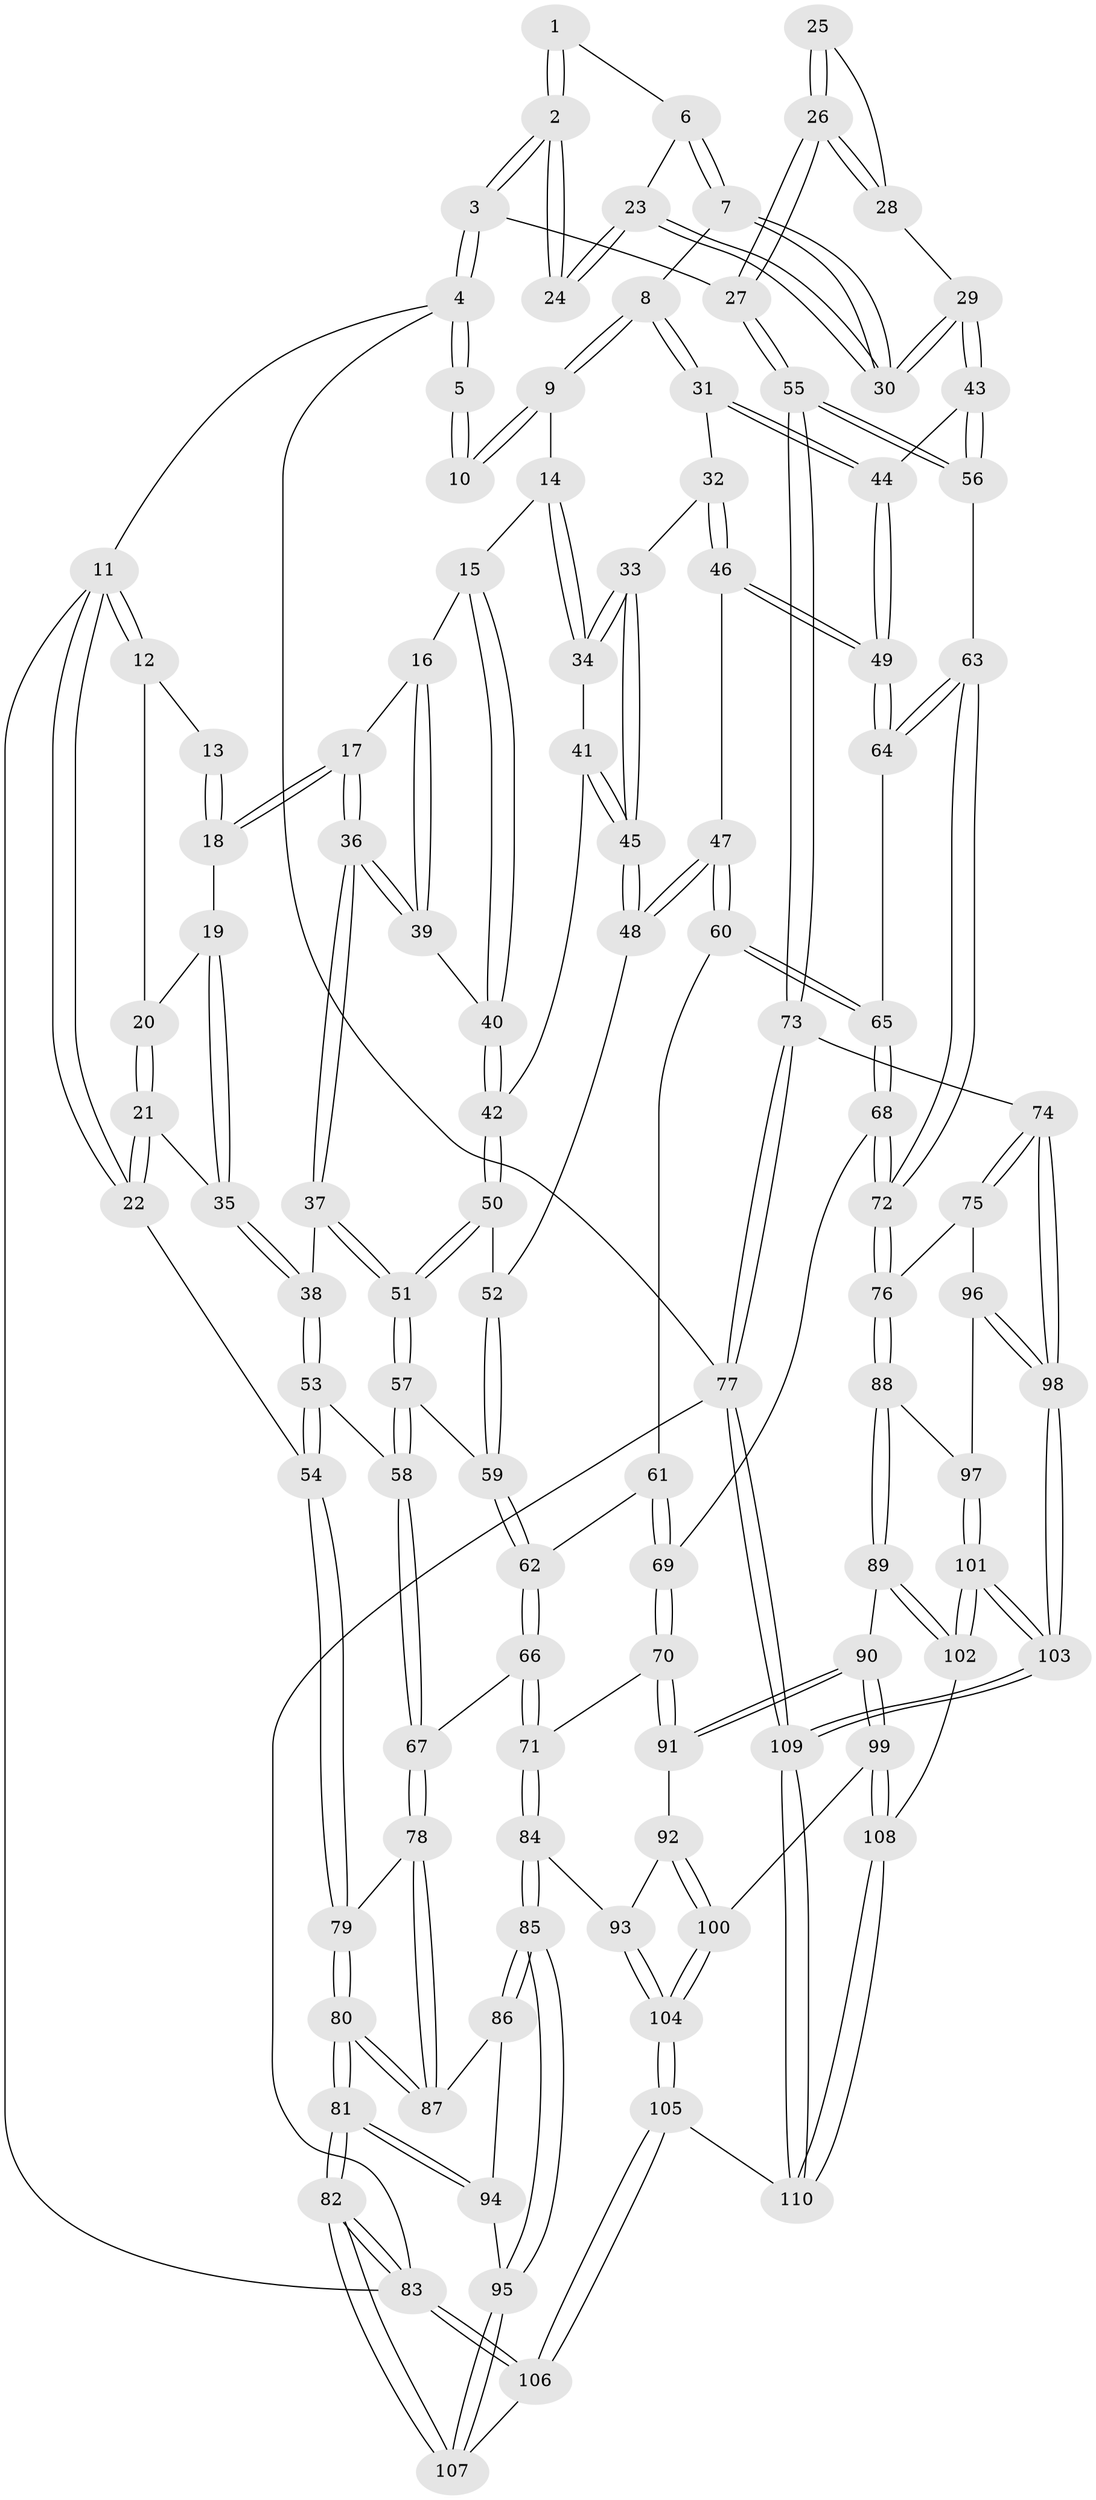 // Generated by graph-tools (version 1.1) at 2025/27/03/09/25 03:27:13]
// undirected, 110 vertices, 272 edges
graph export_dot {
graph [start="1"]
  node [color=gray90,style=filled];
  1 [pos="+0.7911568364034998+0"];
  2 [pos="+1+0.10841613121290478"];
  3 [pos="+1+0.1482705247944361"];
  4 [pos="+1+0"];
  5 [pos="+0.728181840042027+0"];
  6 [pos="+0.80474802218254+0.0853555414274935"];
  7 [pos="+0.6231488631194919+0.1222169024696466"];
  8 [pos="+0.6038416570543667+0.11815084383189922"];
  9 [pos="+0.5276896224663664+0"];
  10 [pos="+0.5147334325940663+0"];
  11 [pos="+0+0"];
  12 [pos="+0+0"];
  13 [pos="+0.2387576753011662+0"];
  14 [pos="+0.45397976556602726+0.10606264775193723"];
  15 [pos="+0.3913023953731281+0.15510849558799064"];
  16 [pos="+0.3652183020253057+0.15036713583338499"];
  17 [pos="+0.2704309400574934+0.1128968252219138"];
  18 [pos="+0.23144160495801222+0.007317291212647826"];
  19 [pos="+0.12714609160765522+0.1410849891457427"];
  20 [pos="+0.05902567624561265+0.11690143609919011"];
  21 [pos="+0+0.21682340410226592"];
  22 [pos="+0+0.3147593142715314"];
  23 [pos="+0.8091696352188719+0.09392478457100963"];
  24 [pos="+0.8101056417598+0.09423750121412383"];
  25 [pos="+0.8248531298738573+0.11198271164069518"];
  26 [pos="+1+0.2555434855183844"];
  27 [pos="+1+0.293522127906263"];
  28 [pos="+0.904823128559111+0.231931622453681"];
  29 [pos="+0.7703430776950069+0.23616367381167508"];
  30 [pos="+0.7676544269199336+0.21498193141545202"];
  31 [pos="+0.5921727287619966+0.2040110475388917"];
  32 [pos="+0.5709140733785985+0.22671141979507756"];
  33 [pos="+0.5332003672042652+0.23955771906477835"];
  34 [pos="+0.48321046099273685+0.21555223931061576"];
  35 [pos="+0.13049942664318193+0.19323136614488515"];
  36 [pos="+0.24257880466788748+0.2285743451088308"];
  37 [pos="+0.21706957318337405+0.26616504044851813"];
  38 [pos="+0.18215028499764122+0.26211828641967494"];
  39 [pos="+0.31402241660641844+0.22225544168480654"];
  40 [pos="+0.39461298878039625+0.24272088307345593"];
  41 [pos="+0.4336475927255257+0.23983761913021528"];
  42 [pos="+0.3973664876607657+0.24861784760175093"];
  43 [pos="+0.7394956174686127+0.3043856942539228"];
  44 [pos="+0.7340781819759925+0.3067308375975291"];
  45 [pos="+0.5039991062755398+0.2903553051141724"];
  46 [pos="+0.5923448021063008+0.33172388630525884"];
  47 [pos="+0.5216613459791772+0.3659372905806519"];
  48 [pos="+0.49416786315478195+0.31987008897836056"];
  49 [pos="+0.687392170653284+0.3604357098463491"];
  50 [pos="+0.3896142041282858+0.3034974807780971"];
  51 [pos="+0.22980566952378823+0.28474551652614705"];
  52 [pos="+0.3913031503977774+0.3070760714125272"];
  53 [pos="+0.05310259932651274+0.3478090365791086"];
  54 [pos="+0+0.3650910881558169"];
  55 [pos="+1+0.4094924429654461"];
  56 [pos="+0.8873273443590769+0.39791562674323483"];
  57 [pos="+0.23821445160399363+0.3333455162584855"];
  58 [pos="+0.23655460795988237+0.4939013595462802"];
  59 [pos="+0.38176001709367097+0.3701117403022372"];
  60 [pos="+0.5188754264757398+0.38073057265072563"];
  61 [pos="+0.47426166272077735+0.4213960274182945"];
  62 [pos="+0.38403142057402545+0.4082230231669236"];
  63 [pos="+0.7559073633901212+0.5033852447975037"];
  64 [pos="+0.677779794309235+0.4150653559867392"];
  65 [pos="+0.6099280266045082+0.4585055666114085"];
  66 [pos="+0.2814607389233177+0.5252363934840387"];
  67 [pos="+0.24878269495761843+0.5251081746136954"];
  68 [pos="+0.5566864975657867+0.5835510157792894"];
  69 [pos="+0.515424101282835+0.5909789356370093"];
  70 [pos="+0.4626514495713744+0.623312167626744"];
  71 [pos="+0.4219011717093834+0.6084387045981099"];
  72 [pos="+0.7554176035679833+0.6654204032001465"];
  73 [pos="+1+0.6131727817889107"];
  74 [pos="+1+0.6422648550384205"];
  75 [pos="+0.9498166535107263+0.6645569987263371"];
  76 [pos="+0.7605028754332802+0.6717982298148135"];
  77 [pos="+1+1"];
  78 [pos="+0.1888150775921343+0.5808066901570063"];
  79 [pos="+0+0.3709658016163417"];
  80 [pos="+0+0.5648242325967773"];
  81 [pos="+0+0.6815730808260297"];
  82 [pos="+0+1"];
  83 [pos="+0+1"];
  84 [pos="+0.23899374409602994+0.7883756438935926"];
  85 [pos="+0.18152865725517836+0.7725487591675215"];
  86 [pos="+0.16672801229068202+0.6539136268536115"];
  87 [pos="+0.17857845321150878+0.6053883116761803"];
  88 [pos="+0.7578547078626168+0.6782291872835287"];
  89 [pos="+0.6816019468494425+0.801959340223941"];
  90 [pos="+0.5208200017943376+0.8005697470556592"];
  91 [pos="+0.4628073693355462+0.6384304176503312"];
  92 [pos="+0.3417652081152743+0.8012587535288305"];
  93 [pos="+0.2720645565710839+0.8049527243029901"];
  94 [pos="+0+0.6800098451165582"];
  95 [pos="+0.17838582912868697+0.7759261975344617"];
  96 [pos="+0.8866101180137619+0.8462371382234848"];
  97 [pos="+0.838015358784811+0.8602839469030266"];
  98 [pos="+0.9139193206926907+0.9015044595254451"];
  99 [pos="+0.4886397024798741+0.8469323039837231"];
  100 [pos="+0.4192729199312231+0.8484000899265592"];
  101 [pos="+0.7880055815004936+0.993802253379906"];
  102 [pos="+0.6955793910546534+0.8940686054484538"];
  103 [pos="+0.9717185957307608+1"];
  104 [pos="+0.33131170515117864+1"];
  105 [pos="+0.32347761247107715+1"];
  106 [pos="+0.23865003077723795+1"];
  107 [pos="+0.15635591053456493+0.8039599579323894"];
  108 [pos="+0.5227378074578473+0.9944575239473318"];
  109 [pos="+0.9894988588287543+1"];
  110 [pos="+0.4613359619255992+1"];
  1 -- 2;
  1 -- 2;
  1 -- 6;
  2 -- 3;
  2 -- 3;
  2 -- 24;
  2 -- 24;
  3 -- 4;
  3 -- 4;
  3 -- 27;
  4 -- 5;
  4 -- 5;
  4 -- 11;
  4 -- 77;
  5 -- 10;
  5 -- 10;
  6 -- 7;
  6 -- 7;
  6 -- 23;
  7 -- 8;
  7 -- 30;
  7 -- 30;
  8 -- 9;
  8 -- 9;
  8 -- 31;
  8 -- 31;
  9 -- 10;
  9 -- 10;
  9 -- 14;
  11 -- 12;
  11 -- 12;
  11 -- 22;
  11 -- 22;
  11 -- 83;
  12 -- 13;
  12 -- 20;
  13 -- 18;
  13 -- 18;
  14 -- 15;
  14 -- 34;
  14 -- 34;
  15 -- 16;
  15 -- 40;
  15 -- 40;
  16 -- 17;
  16 -- 39;
  16 -- 39;
  17 -- 18;
  17 -- 18;
  17 -- 36;
  17 -- 36;
  18 -- 19;
  19 -- 20;
  19 -- 35;
  19 -- 35;
  20 -- 21;
  20 -- 21;
  21 -- 22;
  21 -- 22;
  21 -- 35;
  22 -- 54;
  23 -- 24;
  23 -- 24;
  23 -- 30;
  23 -- 30;
  25 -- 26;
  25 -- 26;
  25 -- 28;
  26 -- 27;
  26 -- 27;
  26 -- 28;
  26 -- 28;
  27 -- 55;
  27 -- 55;
  28 -- 29;
  29 -- 30;
  29 -- 30;
  29 -- 43;
  29 -- 43;
  31 -- 32;
  31 -- 44;
  31 -- 44;
  32 -- 33;
  32 -- 46;
  32 -- 46;
  33 -- 34;
  33 -- 34;
  33 -- 45;
  33 -- 45;
  34 -- 41;
  35 -- 38;
  35 -- 38;
  36 -- 37;
  36 -- 37;
  36 -- 39;
  36 -- 39;
  37 -- 38;
  37 -- 51;
  37 -- 51;
  38 -- 53;
  38 -- 53;
  39 -- 40;
  40 -- 42;
  40 -- 42;
  41 -- 42;
  41 -- 45;
  41 -- 45;
  42 -- 50;
  42 -- 50;
  43 -- 44;
  43 -- 56;
  43 -- 56;
  44 -- 49;
  44 -- 49;
  45 -- 48;
  45 -- 48;
  46 -- 47;
  46 -- 49;
  46 -- 49;
  47 -- 48;
  47 -- 48;
  47 -- 60;
  47 -- 60;
  48 -- 52;
  49 -- 64;
  49 -- 64;
  50 -- 51;
  50 -- 51;
  50 -- 52;
  51 -- 57;
  51 -- 57;
  52 -- 59;
  52 -- 59;
  53 -- 54;
  53 -- 54;
  53 -- 58;
  54 -- 79;
  54 -- 79;
  55 -- 56;
  55 -- 56;
  55 -- 73;
  55 -- 73;
  56 -- 63;
  57 -- 58;
  57 -- 58;
  57 -- 59;
  58 -- 67;
  58 -- 67;
  59 -- 62;
  59 -- 62;
  60 -- 61;
  60 -- 65;
  60 -- 65;
  61 -- 62;
  61 -- 69;
  61 -- 69;
  62 -- 66;
  62 -- 66;
  63 -- 64;
  63 -- 64;
  63 -- 72;
  63 -- 72;
  64 -- 65;
  65 -- 68;
  65 -- 68;
  66 -- 67;
  66 -- 71;
  66 -- 71;
  67 -- 78;
  67 -- 78;
  68 -- 69;
  68 -- 72;
  68 -- 72;
  69 -- 70;
  69 -- 70;
  70 -- 71;
  70 -- 91;
  70 -- 91;
  71 -- 84;
  71 -- 84;
  72 -- 76;
  72 -- 76;
  73 -- 74;
  73 -- 77;
  73 -- 77;
  74 -- 75;
  74 -- 75;
  74 -- 98;
  74 -- 98;
  75 -- 76;
  75 -- 96;
  76 -- 88;
  76 -- 88;
  77 -- 109;
  77 -- 109;
  77 -- 83;
  78 -- 79;
  78 -- 87;
  78 -- 87;
  79 -- 80;
  79 -- 80;
  80 -- 81;
  80 -- 81;
  80 -- 87;
  80 -- 87;
  81 -- 82;
  81 -- 82;
  81 -- 94;
  81 -- 94;
  82 -- 83;
  82 -- 83;
  82 -- 107;
  82 -- 107;
  83 -- 106;
  83 -- 106;
  84 -- 85;
  84 -- 85;
  84 -- 93;
  85 -- 86;
  85 -- 86;
  85 -- 95;
  85 -- 95;
  86 -- 87;
  86 -- 94;
  88 -- 89;
  88 -- 89;
  88 -- 97;
  89 -- 90;
  89 -- 102;
  89 -- 102;
  90 -- 91;
  90 -- 91;
  90 -- 99;
  90 -- 99;
  91 -- 92;
  92 -- 93;
  92 -- 100;
  92 -- 100;
  93 -- 104;
  93 -- 104;
  94 -- 95;
  95 -- 107;
  95 -- 107;
  96 -- 97;
  96 -- 98;
  96 -- 98;
  97 -- 101;
  97 -- 101;
  98 -- 103;
  98 -- 103;
  99 -- 100;
  99 -- 108;
  99 -- 108;
  100 -- 104;
  100 -- 104;
  101 -- 102;
  101 -- 102;
  101 -- 103;
  101 -- 103;
  102 -- 108;
  103 -- 109;
  103 -- 109;
  104 -- 105;
  104 -- 105;
  105 -- 106;
  105 -- 106;
  105 -- 110;
  106 -- 107;
  108 -- 110;
  108 -- 110;
  109 -- 110;
  109 -- 110;
}
